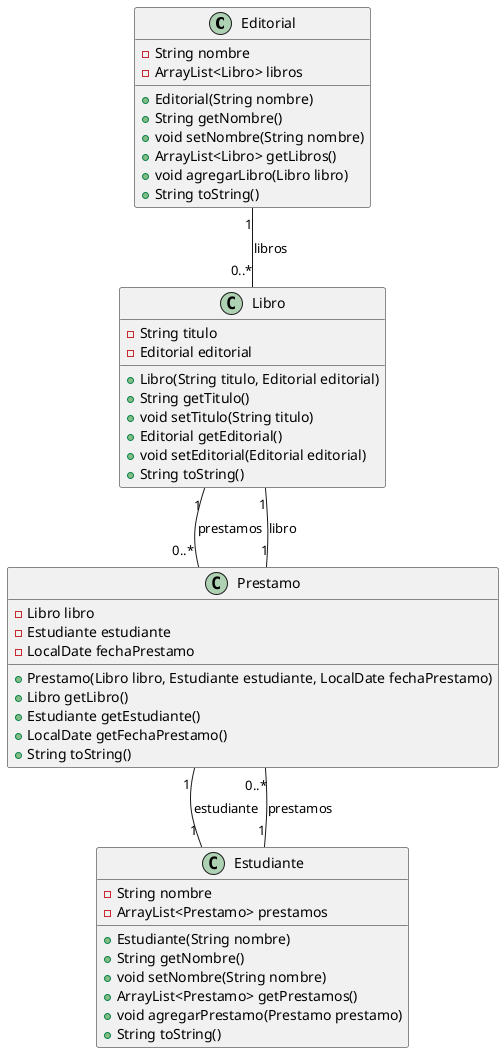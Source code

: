 @startuml
class Editorial {
    - String nombre
    - ArrayList<Libro> libros
    + Editorial(String nombre)
    + String getNombre()
    + void setNombre(String nombre)
    + ArrayList<Libro> getLibros()
    + void agregarLibro(Libro libro)
    + String toString()
}

class Estudiante {
    - String nombre
    - ArrayList<Prestamo> prestamos
    + Estudiante(String nombre)
    + String getNombre()
    + void setNombre(String nombre)
    + ArrayList<Prestamo> getPrestamos()
    + void agregarPrestamo(Prestamo prestamo)
    + String toString()
}

class Libro {
    - String titulo
    - Editorial editorial
    + Libro(String titulo, Editorial editorial)
    + String getTitulo()
    + void setTitulo(String titulo)
    + Editorial getEditorial()
    + void setEditorial(Editorial editorial)
    + String toString()
}

class Prestamo {
    - Libro libro
    - Estudiante estudiante
    - LocalDate fechaPrestamo
    + Prestamo(Libro libro, Estudiante estudiante, LocalDate fechaPrestamo)
    + Libro getLibro()
    + Estudiante getEstudiante()
    + LocalDate getFechaPrestamo()
    + String toString()
}

Editorial "1" -- "0..*" Libro : libros
Estudiante "1" -- "0..*" Prestamo : prestamos
Libro "1" -- "0..*" Prestamo : prestamos
Prestamo "1" -- "1" Libro : libro
Prestamo "1" -- "1" Estudiante : estudiante
@enduml